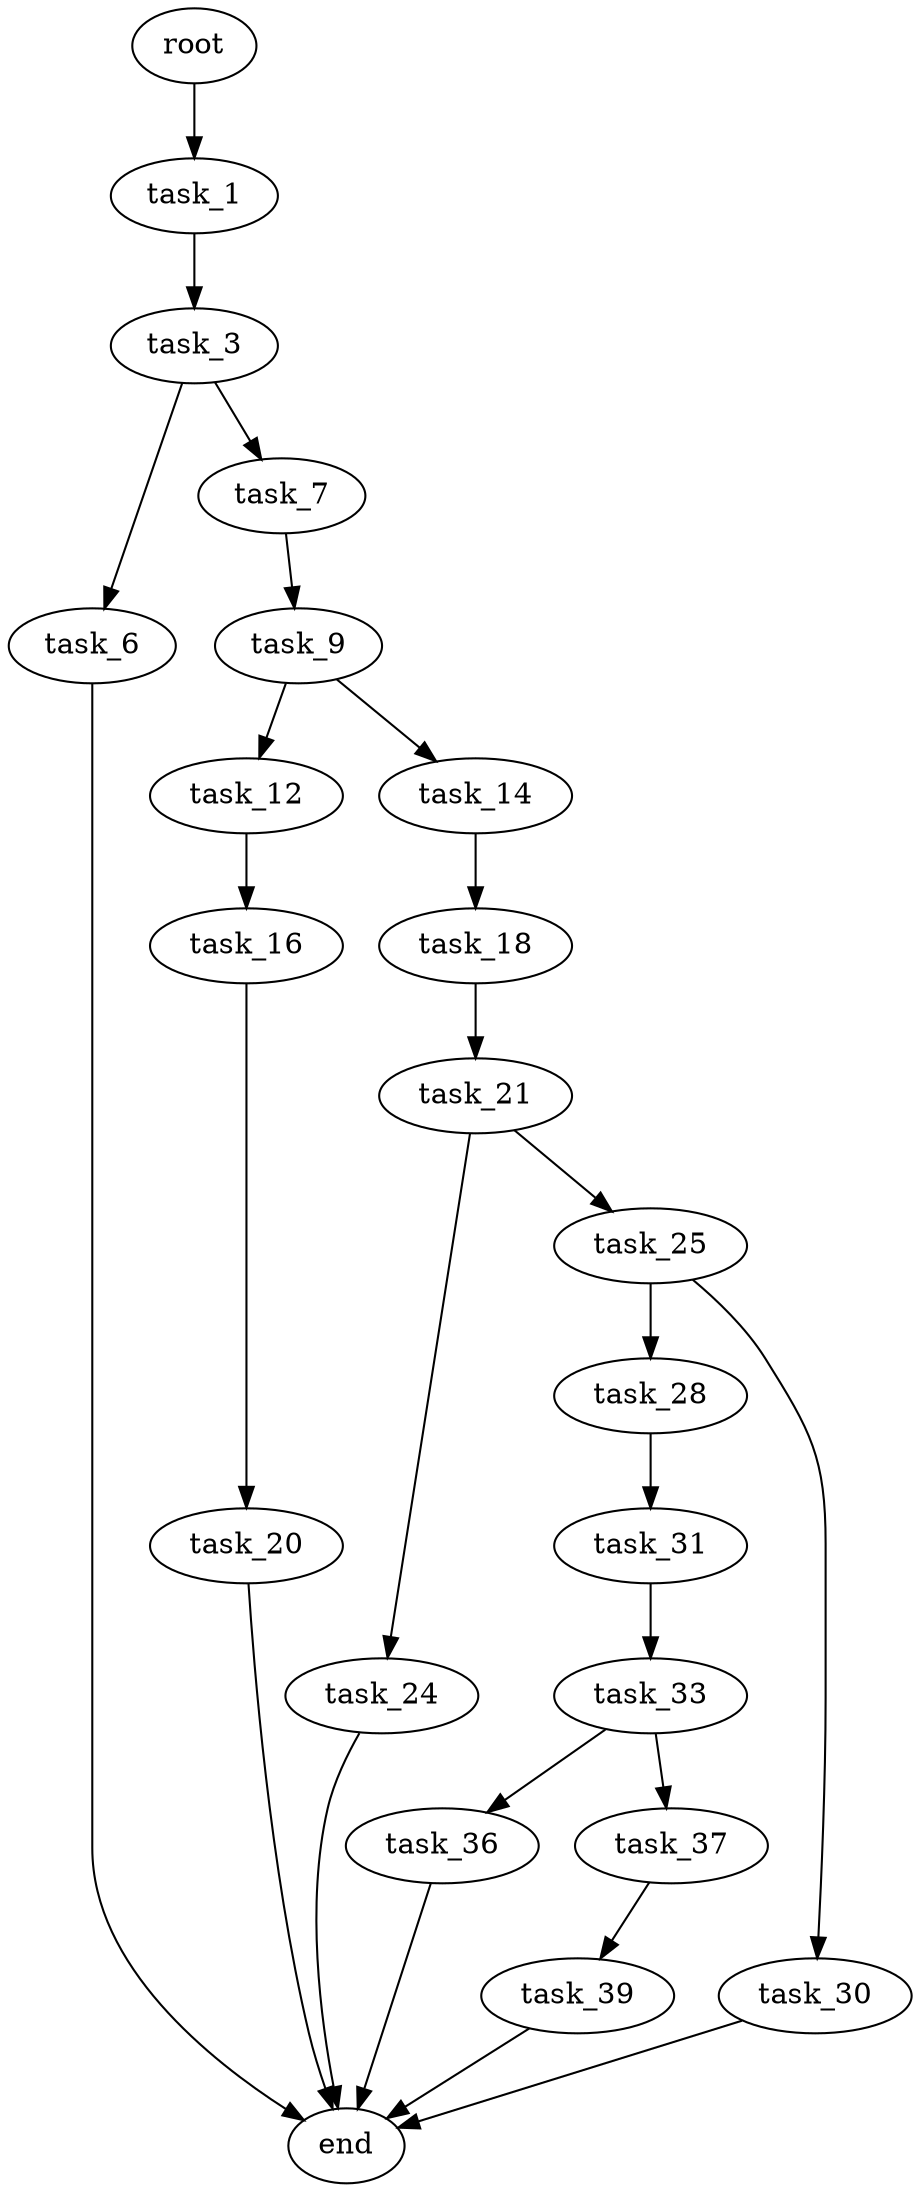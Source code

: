 digraph G {
  root [size="0.000000"];
  task_1 [size="28991029248.000000"];
  task_3 [size="28991029248.000000"];
  task_6 [size="105711903476.000000"];
  task_7 [size="18129923652.000000"];
  end [size="0.000000"];
  task_9 [size="8589934592.000000"];
  task_12 [size="231928233984.000000"];
  task_14 [size="28991029248.000000"];
  task_16 [size="7270791572.000000"];
  task_18 [size="549755813888.000000"];
  task_20 [size="183299825292.000000"];
  task_21 [size="549755813888.000000"];
  task_24 [size="34803321578.000000"];
  task_25 [size="11199303843.000000"];
  task_28 [size="36745005602.000000"];
  task_30 [size="14188798719.000000"];
  task_31 [size="8589934592.000000"];
  task_33 [size="3280189473.000000"];
  task_36 [size="17395080966.000000"];
  task_37 [size="231928233984.000000"];
  task_39 [size="252933054373.000000"];

  root -> task_1 [size="1.000000"];
  task_1 -> task_3 [size="75497472.000000"];
  task_3 -> task_6 [size="75497472.000000"];
  task_3 -> task_7 [size="75497472.000000"];
  task_6 -> end [size="1.000000"];
  task_7 -> task_9 [size="301989888.000000"];
  task_9 -> task_12 [size="33554432.000000"];
  task_9 -> task_14 [size="33554432.000000"];
  task_12 -> task_16 [size="301989888.000000"];
  task_14 -> task_18 [size="75497472.000000"];
  task_16 -> task_20 [size="838860800.000000"];
  task_18 -> task_21 [size="536870912.000000"];
  task_20 -> end [size="1.000000"];
  task_21 -> task_24 [size="536870912.000000"];
  task_21 -> task_25 [size="536870912.000000"];
  task_24 -> end [size="1.000000"];
  task_25 -> task_28 [size="301989888.000000"];
  task_25 -> task_30 [size="301989888.000000"];
  task_28 -> task_31 [size="679477248.000000"];
  task_30 -> end [size="1.000000"];
  task_31 -> task_33 [size="33554432.000000"];
  task_33 -> task_36 [size="134217728.000000"];
  task_33 -> task_37 [size="134217728.000000"];
  task_36 -> end [size="1.000000"];
  task_37 -> task_39 [size="301989888.000000"];
  task_39 -> end [size="1.000000"];
}
